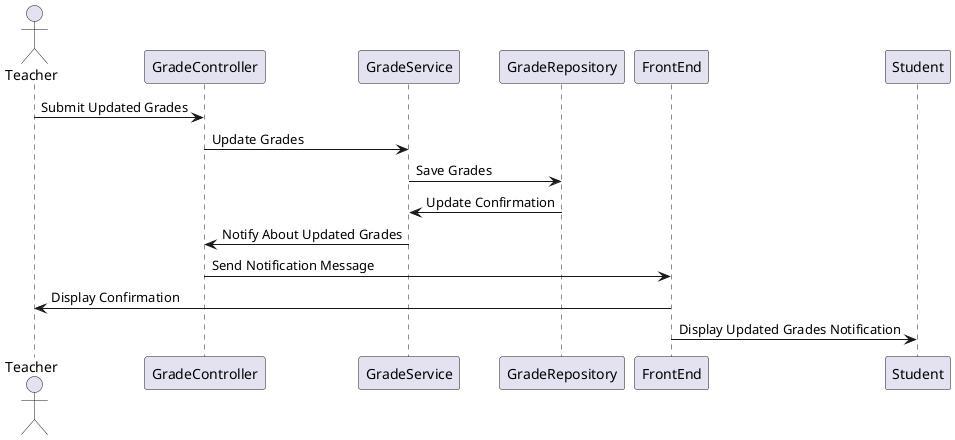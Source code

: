 @startuml
actor Teacher
participant GradeController
participant GradeService
participant GradeRepository
participant FrontEnd

Teacher -> GradeController: Submit Updated Grades
GradeController -> GradeService: Update Grades
GradeService -> GradeRepository: Save Grades
GradeRepository -> GradeService: Update Confirmation
GradeService -> GradeController: Notify About Updated Grades
GradeController -> FrontEnd: Send Notification Message
FrontEnd -> Teacher: Display Confirmation
FrontEnd -> Student: Display Updated Grades Notification
@enduml

